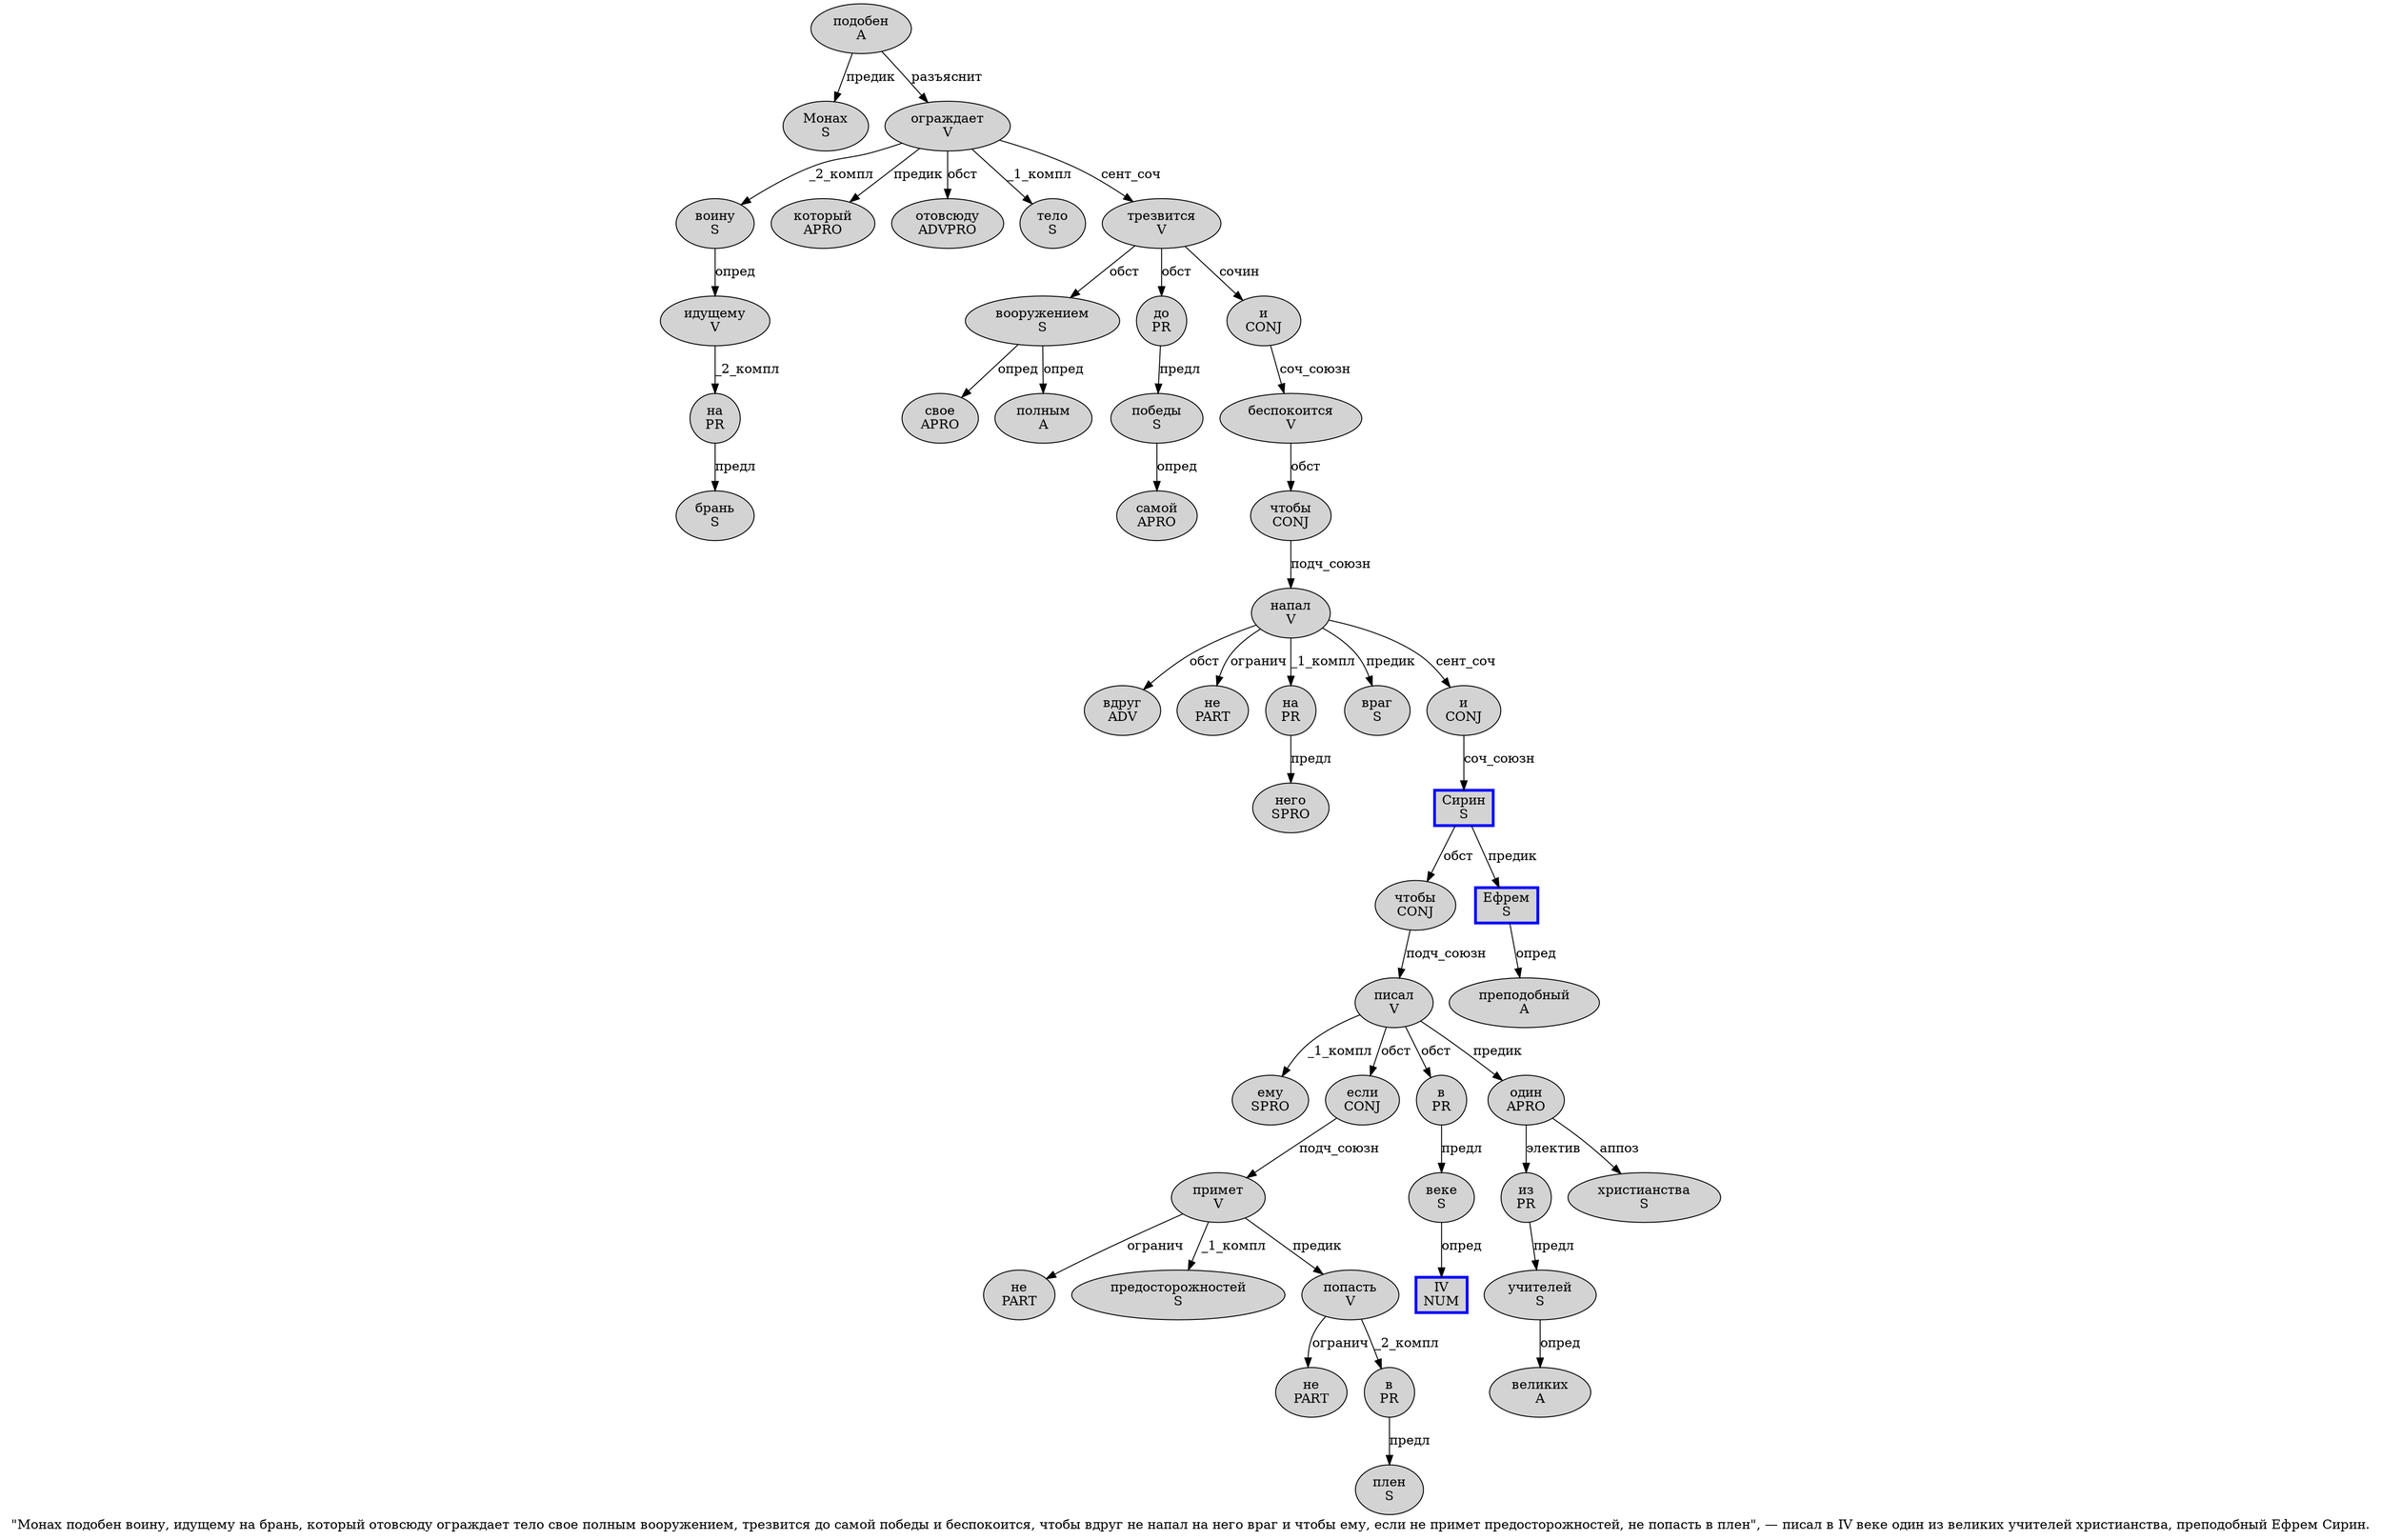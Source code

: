 digraph SENTENCE_833 {
	graph [label="\"Монах подобен воину, идущему на брань, который отовсюду ограждает тело свое полным вооружением, трезвится до самой победы и беспокоится, чтобы вдруг не напал на него враг и чтобы ему, если не примет предосторожностей, не попасть в плен\", — писал в IV веке один из великих учителей христианства, преподобный Ефрем Сирин."]
	node [style=filled]
		1 [label="Монах
S" color="" fillcolor=lightgray penwidth=1 shape=ellipse]
		2 [label="подобен
A" color="" fillcolor=lightgray penwidth=1 shape=ellipse]
		3 [label="воину
S" color="" fillcolor=lightgray penwidth=1 shape=ellipse]
		5 [label="идущему
V" color="" fillcolor=lightgray penwidth=1 shape=ellipse]
		6 [label="на
PR" color="" fillcolor=lightgray penwidth=1 shape=ellipse]
		7 [label="брань
S" color="" fillcolor=lightgray penwidth=1 shape=ellipse]
		9 [label="который
APRO" color="" fillcolor=lightgray penwidth=1 shape=ellipse]
		10 [label="отовсюду
ADVPRO" color="" fillcolor=lightgray penwidth=1 shape=ellipse]
		11 [label="ограждает
V" color="" fillcolor=lightgray penwidth=1 shape=ellipse]
		12 [label="тело
S" color="" fillcolor=lightgray penwidth=1 shape=ellipse]
		13 [label="свое
APRO" color="" fillcolor=lightgray penwidth=1 shape=ellipse]
		14 [label="полным
A" color="" fillcolor=lightgray penwidth=1 shape=ellipse]
		15 [label="вооружением
S" color="" fillcolor=lightgray penwidth=1 shape=ellipse]
		17 [label="трезвится
V" color="" fillcolor=lightgray penwidth=1 shape=ellipse]
		18 [label="до
PR" color="" fillcolor=lightgray penwidth=1 shape=ellipse]
		19 [label="самой
APRO" color="" fillcolor=lightgray penwidth=1 shape=ellipse]
		20 [label="победы
S" color="" fillcolor=lightgray penwidth=1 shape=ellipse]
		21 [label="и
CONJ" color="" fillcolor=lightgray penwidth=1 shape=ellipse]
		22 [label="беспокоится
V" color="" fillcolor=lightgray penwidth=1 shape=ellipse]
		24 [label="чтобы
CONJ" color="" fillcolor=lightgray penwidth=1 shape=ellipse]
		25 [label="вдруг
ADV" color="" fillcolor=lightgray penwidth=1 shape=ellipse]
		26 [label="не
PART" color="" fillcolor=lightgray penwidth=1 shape=ellipse]
		27 [label="напал
V" color="" fillcolor=lightgray penwidth=1 shape=ellipse]
		28 [label="на
PR" color="" fillcolor=lightgray penwidth=1 shape=ellipse]
		29 [label="него
SPRO" color="" fillcolor=lightgray penwidth=1 shape=ellipse]
		30 [label="враг
S" color="" fillcolor=lightgray penwidth=1 shape=ellipse]
		31 [label="и
CONJ" color="" fillcolor=lightgray penwidth=1 shape=ellipse]
		32 [label="чтобы
CONJ" color="" fillcolor=lightgray penwidth=1 shape=ellipse]
		33 [label="ему
SPRO" color="" fillcolor=lightgray penwidth=1 shape=ellipse]
		35 [label="если
CONJ" color="" fillcolor=lightgray penwidth=1 shape=ellipse]
		36 [label="не
PART" color="" fillcolor=lightgray penwidth=1 shape=ellipse]
		37 [label="примет
V" color="" fillcolor=lightgray penwidth=1 shape=ellipse]
		38 [label="предосторожностей
S" color="" fillcolor=lightgray penwidth=1 shape=ellipse]
		40 [label="не
PART" color="" fillcolor=lightgray penwidth=1 shape=ellipse]
		41 [label="попасть
V" color="" fillcolor=lightgray penwidth=1 shape=ellipse]
		42 [label="в
PR" color="" fillcolor=lightgray penwidth=1 shape=ellipse]
		43 [label="плен
S" color="" fillcolor=lightgray penwidth=1 shape=ellipse]
		47 [label="писал
V" color="" fillcolor=lightgray penwidth=1 shape=ellipse]
		48 [label="в
PR" color="" fillcolor=lightgray penwidth=1 shape=ellipse]
		49 [label="IV
NUM" color=blue fillcolor=lightgray penwidth=3 shape=box]
		50 [label="веке
S" color="" fillcolor=lightgray penwidth=1 shape=ellipse]
		51 [label="один
APRO" color="" fillcolor=lightgray penwidth=1 shape=ellipse]
		52 [label="из
PR" color="" fillcolor=lightgray penwidth=1 shape=ellipse]
		53 [label="великих
A" color="" fillcolor=lightgray penwidth=1 shape=ellipse]
		54 [label="учителей
S" color="" fillcolor=lightgray penwidth=1 shape=ellipse]
		55 [label="христианства
S" color="" fillcolor=lightgray penwidth=1 shape=ellipse]
		57 [label="преподобный
A" color="" fillcolor=lightgray penwidth=1 shape=ellipse]
		58 [label="Ефрем
S" color=blue fillcolor=lightgray penwidth=3 shape=box]
		59 [label="Сирин
S" color=blue fillcolor=lightgray penwidth=3 shape=box]
			47 -> 33 [label="_1_компл"]
			47 -> 35 [label="обст"]
			47 -> 48 [label="обст"]
			47 -> 51 [label="предик"]
			20 -> 19 [label="опред"]
			58 -> 57 [label="опред"]
			31 -> 59 [label="соч_союзн"]
			22 -> 24 [label="обст"]
			35 -> 37 [label="подч_союзн"]
			41 -> 40 [label="огранич"]
			41 -> 42 [label="_2_компл"]
			54 -> 53 [label="опред"]
			11 -> 3 [label="_2_компл"]
			11 -> 9 [label="предик"]
			11 -> 10 [label="обст"]
			11 -> 12 [label="_1_компл"]
			11 -> 17 [label="сент_соч"]
			48 -> 50 [label="предл"]
			28 -> 29 [label="предл"]
			42 -> 43 [label="предл"]
			59 -> 32 [label="обст"]
			59 -> 58 [label="предик"]
			50 -> 49 [label="опред"]
			15 -> 13 [label="опред"]
			15 -> 14 [label="опред"]
			6 -> 7 [label="предл"]
			5 -> 6 [label="_2_компл"]
			17 -> 15 [label="обст"]
			17 -> 18 [label="обст"]
			17 -> 21 [label="сочин"]
			2 -> 1 [label="предик"]
			2 -> 11 [label="разъяснит"]
			52 -> 54 [label="предл"]
			3 -> 5 [label="опред"]
			24 -> 27 [label="подч_союзн"]
			18 -> 20 [label="предл"]
			32 -> 47 [label="подч_союзн"]
			37 -> 36 [label="огранич"]
			37 -> 38 [label="_1_компл"]
			37 -> 41 [label="предик"]
			21 -> 22 [label="соч_союзн"]
			51 -> 52 [label="электив"]
			51 -> 55 [label="аппоз"]
			27 -> 25 [label="обст"]
			27 -> 26 [label="огранич"]
			27 -> 28 [label="_1_компл"]
			27 -> 30 [label="предик"]
			27 -> 31 [label="сент_соч"]
}
